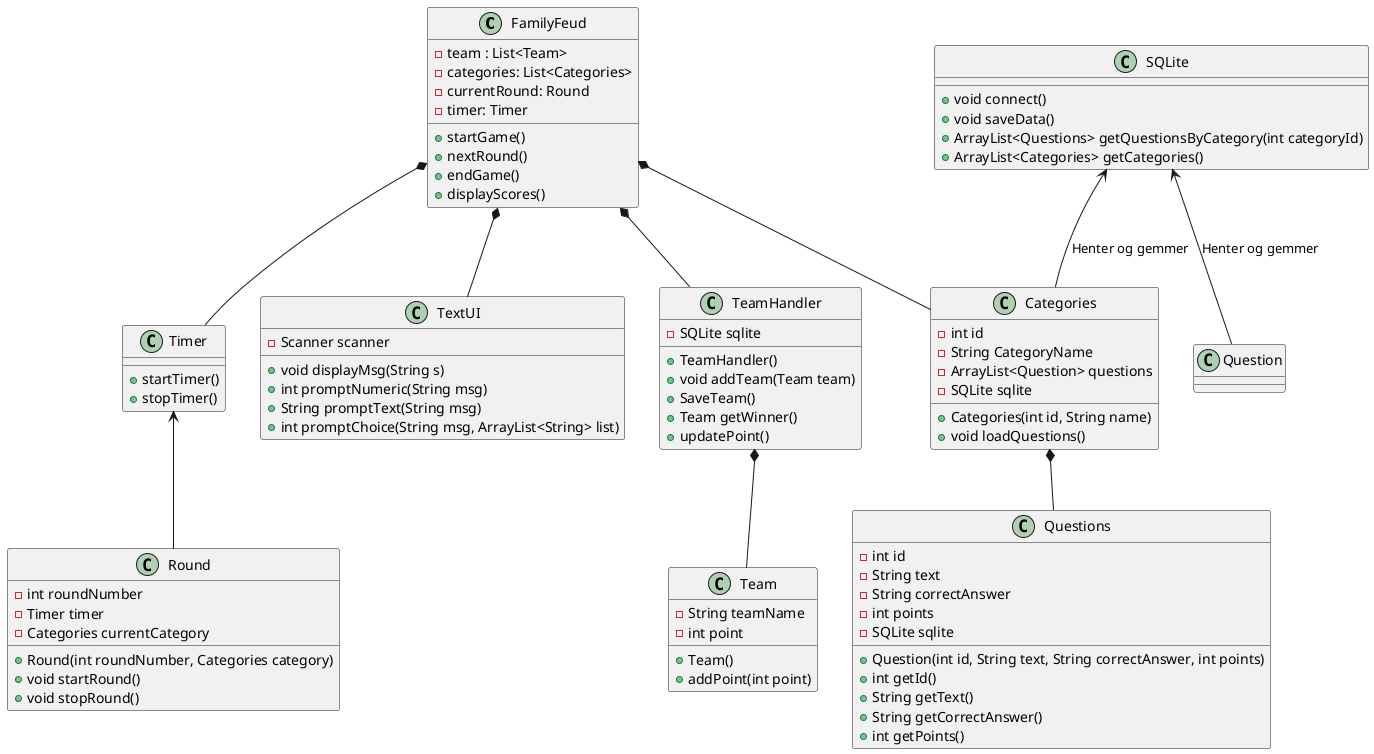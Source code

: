 @startuml
Class FamilyFeud{
-team : List<Team>
-categories: List<Categories>
-currentRound: Round
- timer: Timer
+ startGame()
+ nextRound()
+ endGame()
+ displayScores()
}
Class Categories{
-int id
-String CategoryName
-ArrayList<Question> questions
-SQLite sqlite
+Categories(int id, String name)
+ void loadQuestions()
}
Class Team{
- String teamName
-int point
+Team()
+addPoint(int point)

}
Class TeamHandler{
-SQLite sqlite
+TeamHandler()
+void addTeam(Team team)
+SaveTeam()
+Team getWinner()
+updatePoint()
}
Class Timer{
+startTimer()
+stopTimer()
}
Class Questions{
-int id
-String text
-String correctAnswer
-int points
-SQLite sqlite
+Question(int id, String text, String correctAnswer, int points)
+int getId()
+String getText()
+String getCorrectAnswer()
+int getPoints()
}
Class SQLite{
+void connect()
+void saveData()
+ArrayList<Questions> getQuestionsByCategory(int categoryId)
+ArrayList<Categories> getCategories()
}
Class TextUI{
- Scanner scanner
+ void displayMsg(String s)
+ int promptNumeric(String msg)
+ String promptText(String msg)
+ int promptChoice(String msg, ArrayList<String> list)
}
Class Round{
 -int roundNumber
  -Timer timer
  -Categories currentCategory
  +Round(int roundNumber, Categories category)
  +void startRound()
  +void stopRound()
}
FamilyFeud *-- Categories
FamilyFeud *-- TeamHandler
FamilyFeud *-- Timer
FamilyFeud *-- TextUI

Categories *-- Questions
TeamHandler *-- Team
SQLite <-- Categories : "Henter og gemmer"
SQLite <-- Question : "Henter og gemmer"
Timer <-- Round

@enduml